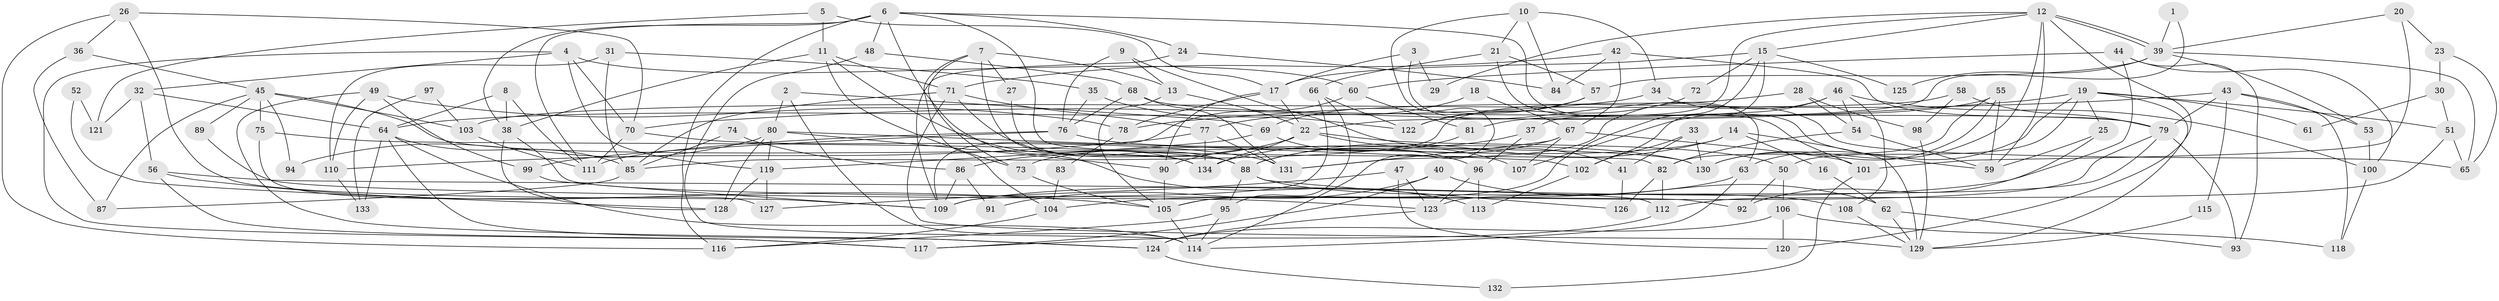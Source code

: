 // Generated by graph-tools (version 1.1) at 2025/52/03/09/25 04:52:09]
// undirected, 134 vertices, 268 edges
graph export_dot {
graph [start="1"]
  node [color=gray90,style=filled];
  1;
  2;
  3;
  4;
  5;
  6;
  7;
  8;
  9;
  10;
  11;
  12;
  13;
  14;
  15;
  16;
  17;
  18;
  19;
  20;
  21;
  22;
  23;
  24;
  25;
  26;
  27;
  28;
  29;
  30;
  31;
  32;
  33;
  34;
  35;
  36;
  37;
  38;
  39;
  40;
  41;
  42;
  43;
  44;
  45;
  46;
  47;
  48;
  49;
  50;
  51;
  52;
  53;
  54;
  55;
  56;
  57;
  58;
  59;
  60;
  61;
  62;
  63;
  64;
  65;
  66;
  67;
  68;
  69;
  70;
  71;
  72;
  73;
  74;
  75;
  76;
  77;
  78;
  79;
  80;
  81;
  82;
  83;
  84;
  85;
  86;
  87;
  88;
  89;
  90;
  91;
  92;
  93;
  94;
  95;
  96;
  97;
  98;
  99;
  100;
  101;
  102;
  103;
  104;
  105;
  106;
  107;
  108;
  109;
  110;
  111;
  112;
  113;
  114;
  115;
  116;
  117;
  118;
  119;
  120;
  121;
  122;
  123;
  124;
  125;
  126;
  127;
  128;
  129;
  130;
  131;
  132;
  133;
  134;
  1 -- 22;
  1 -- 39;
  2 -- 80;
  2 -- 114;
  2 -- 69;
  3 -- 17;
  3 -- 63;
  3 -- 29;
  4 -- 70;
  4 -- 119;
  4 -- 32;
  4 -- 60;
  4 -- 117;
  5 -- 17;
  5 -- 11;
  5 -- 121;
  6 -- 38;
  6 -- 82;
  6 -- 24;
  6 -- 48;
  6 -- 59;
  6 -- 111;
  6 -- 113;
  6 -- 116;
  7 -- 73;
  7 -- 104;
  7 -- 13;
  7 -- 27;
  7 -- 134;
  8 -- 64;
  8 -- 111;
  8 -- 38;
  9 -- 13;
  9 -- 76;
  9 -- 41;
  10 -- 34;
  10 -- 114;
  10 -- 21;
  10 -- 84;
  11 -- 38;
  11 -- 73;
  11 -- 71;
  11 -- 134;
  12 -- 37;
  12 -- 39;
  12 -- 39;
  12 -- 15;
  12 -- 29;
  12 -- 59;
  12 -- 120;
  12 -- 130;
  13 -- 105;
  13 -- 22;
  14 -- 88;
  14 -- 129;
  14 -- 16;
  14 -- 73;
  15 -- 17;
  15 -- 72;
  15 -- 102;
  15 -- 105;
  15 -- 125;
  16 -- 62;
  17 -- 22;
  17 -- 90;
  17 -- 78;
  18 -- 77;
  18 -- 67;
  19 -- 129;
  19 -- 70;
  19 -- 25;
  19 -- 50;
  19 -- 51;
  19 -- 61;
  19 -- 63;
  20 -- 39;
  20 -- 101;
  20 -- 23;
  21 -- 66;
  21 -- 57;
  21 -- 101;
  22 -- 134;
  22 -- 50;
  22 -- 86;
  22 -- 107;
  23 -- 65;
  23 -- 30;
  24 -- 84;
  24 -- 109;
  25 -- 59;
  25 -- 92;
  26 -- 109;
  26 -- 116;
  26 -- 36;
  26 -- 70;
  27 -- 88;
  28 -- 85;
  28 -- 54;
  28 -- 98;
  30 -- 51;
  30 -- 61;
  31 -- 85;
  31 -- 110;
  31 -- 35;
  32 -- 64;
  32 -- 56;
  32 -- 121;
  33 -- 130;
  33 -- 102;
  33 -- 41;
  34 -- 64;
  34 -- 65;
  35 -- 76;
  35 -- 122;
  36 -- 45;
  36 -- 87;
  37 -- 134;
  37 -- 96;
  38 -- 92;
  38 -- 128;
  39 -- 57;
  39 -- 53;
  39 -- 65;
  39 -- 125;
  40 -- 62;
  40 -- 117;
  40 -- 91;
  41 -- 126;
  42 -- 79;
  42 -- 71;
  42 -- 67;
  42 -- 84;
  43 -- 53;
  43 -- 79;
  43 -- 78;
  43 -- 115;
  43 -- 118;
  44 -- 109;
  44 -- 60;
  44 -- 93;
  44 -- 100;
  45 -- 87;
  45 -- 130;
  45 -- 75;
  45 -- 89;
  45 -- 94;
  45 -- 103;
  46 -- 108;
  46 -- 131;
  46 -- 54;
  46 -- 100;
  46 -- 107;
  47 -- 127;
  47 -- 120;
  47 -- 123;
  48 -- 68;
  48 -- 114;
  49 -- 99;
  49 -- 78;
  49 -- 110;
  49 -- 124;
  50 -- 92;
  50 -- 106;
  51 -- 112;
  51 -- 65;
  52 -- 128;
  52 -- 121;
  53 -- 100;
  54 -- 59;
  54 -- 82;
  55 -- 82;
  55 -- 59;
  55 -- 81;
  55 -- 130;
  56 -- 117;
  56 -- 105;
  56 -- 112;
  57 -- 69;
  57 -- 122;
  58 -- 79;
  58 -- 103;
  58 -- 98;
  60 -- 109;
  60 -- 81;
  62 -- 93;
  62 -- 129;
  63 -- 114;
  63 -- 104;
  64 -- 114;
  64 -- 124;
  64 -- 85;
  64 -- 133;
  66 -- 122;
  66 -- 95;
  66 -- 109;
  67 -- 107;
  67 -- 88;
  67 -- 101;
  67 -- 131;
  68 -- 79;
  68 -- 76;
  68 -- 131;
  69 -- 96;
  69 -- 119;
  70 -- 131;
  70 -- 111;
  71 -- 77;
  71 -- 85;
  71 -- 88;
  71 -- 129;
  72 -- 122;
  73 -- 105;
  74 -- 85;
  74 -- 86;
  75 -- 88;
  75 -- 127;
  76 -- 130;
  76 -- 111;
  76 -- 99;
  77 -- 134;
  77 -- 131;
  77 -- 110;
  78 -- 83;
  79 -- 105;
  79 -- 123;
  79 -- 93;
  80 -- 119;
  80 -- 90;
  80 -- 94;
  80 -- 102;
  80 -- 128;
  81 -- 90;
  82 -- 126;
  82 -- 112;
  83 -- 104;
  85 -- 87;
  86 -- 109;
  86 -- 91;
  88 -- 95;
  88 -- 108;
  88 -- 126;
  89 -- 123;
  90 -- 105;
  95 -- 114;
  95 -- 116;
  96 -- 123;
  96 -- 113;
  97 -- 133;
  97 -- 103;
  98 -- 129;
  99 -- 109;
  100 -- 118;
  101 -- 132;
  102 -- 113;
  103 -- 111;
  104 -- 116;
  105 -- 114;
  106 -- 118;
  106 -- 120;
  106 -- 124;
  108 -- 129;
  110 -- 133;
  112 -- 117;
  115 -- 129;
  119 -- 128;
  119 -- 127;
  123 -- 124;
  124 -- 132;
}
